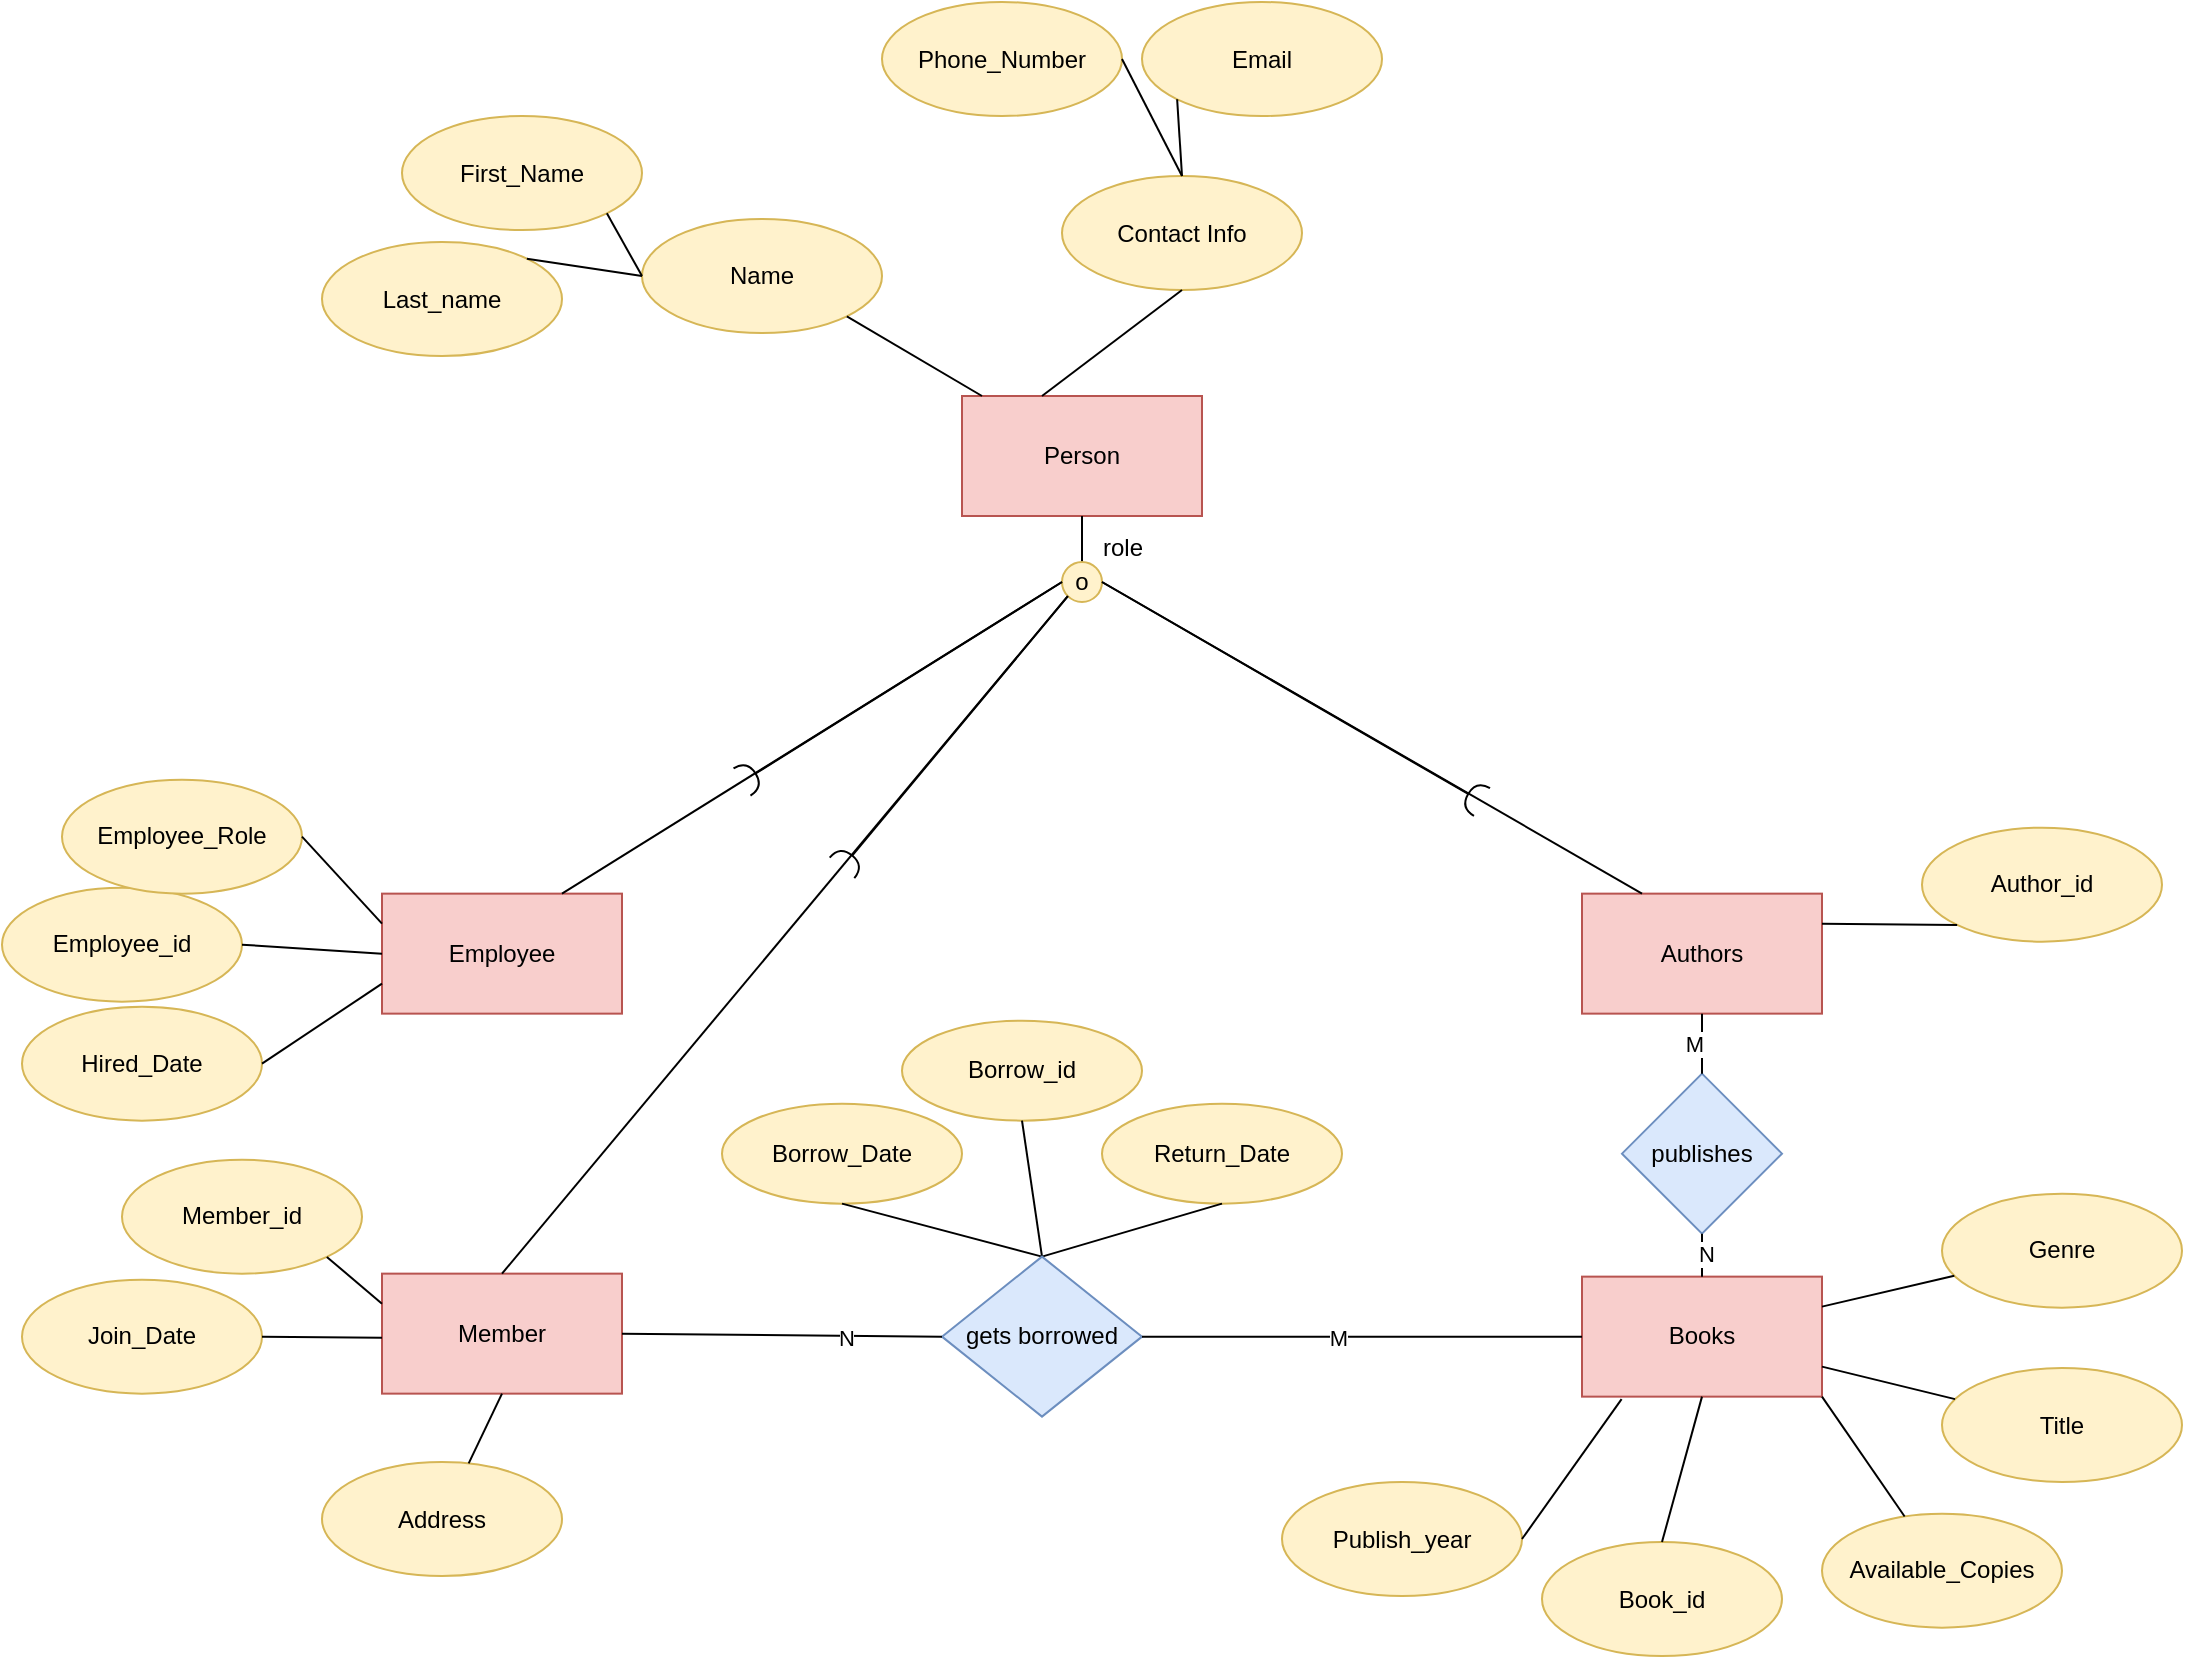 <mxfile version="24.3.1" type="device">
  <diagram name="Page-1" id="1fcy4GSt3YCt3o32iw6c">
    <mxGraphModel dx="1016" dy="85" grid="1" gridSize="10" guides="1" tooltips="1" connect="1" arrows="1" fold="1" page="1" pageScale="1" pageWidth="850" pageHeight="1100" math="0" shadow="0">
      <root>
        <mxCell id="0" />
        <mxCell id="1" parent="0" />
        <mxCell id="-2vKSIIsbiajAvd41ciG-32" value="Person" style="rounded=0;whiteSpace=wrap;html=1;fillColor=#f8cecc;strokeColor=#b85450;" parent="1" vertex="1">
          <mxGeometry x="430" y="637" width="120" height="60" as="geometry" />
        </mxCell>
        <mxCell id="-2vKSIIsbiajAvd41ciG-36" value="" style="ellipse;whiteSpace=wrap;html=1;align=center;aspect=fixed;fillColor=none;strokeColor=none;resizable=0;perimeter=centerPerimeter;rotatable=0;allowArrows=0;points=[];outlineConnect=1;" parent="1" vertex="1">
          <mxGeometry x="500" y="627" width="10" height="10" as="geometry" />
        </mxCell>
        <mxCell id="-2vKSIIsbiajAvd41ciG-39" value="" style="ellipse;whiteSpace=wrap;html=1;align=center;aspect=fixed;fillColor=none;strokeColor=none;resizable=0;perimeter=centerPerimeter;rotatable=0;allowArrows=0;points=[];outlineConnect=1;" parent="1" vertex="1">
          <mxGeometry x="660" y="670" width="10" height="10" as="geometry" />
        </mxCell>
        <mxCell id="-2vKSIIsbiajAvd41ciG-47" value="" style="endArrow=none;html=1;rounded=0;entryX=0.5;entryY=1;entryDx=0;entryDy=0;" parent="1" target="-2vKSIIsbiajAvd41ciG-32" edge="1">
          <mxGeometry width="50" height="50" relative="1" as="geometry">
            <mxPoint x="490" y="720" as="sourcePoint" />
            <mxPoint x="510" y="830" as="targetPoint" />
          </mxGeometry>
        </mxCell>
        <mxCell id="-2vKSIIsbiajAvd41ciG-49" value="o" style="ellipse;whiteSpace=wrap;html=1;aspect=fixed;fillColor=#fff2cc;strokeColor=#d6b656;" parent="1" vertex="1">
          <mxGeometry x="480" y="720" width="20" height="20" as="geometry" />
        </mxCell>
        <mxCell id="-2vKSIIsbiajAvd41ciG-50" value="Authors" style="rounded=0;whiteSpace=wrap;html=1;fillColor=#f8cecc;strokeColor=#b85450;" parent="1" vertex="1">
          <mxGeometry x="740" y="885.82" width="120" height="60" as="geometry" />
        </mxCell>
        <mxCell id="-2vKSIIsbiajAvd41ciG-51" value="Employee" style="rounded=0;whiteSpace=wrap;html=1;fillColor=#f8cecc;strokeColor=#b85450;" parent="1" vertex="1">
          <mxGeometry x="140" y="885.82" width="120" height="60" as="geometry" />
        </mxCell>
        <mxCell id="-2vKSIIsbiajAvd41ciG-52" value="Member" style="rounded=0;whiteSpace=wrap;html=1;fillColor=#f8cecc;strokeColor=#b85450;" parent="1" vertex="1">
          <mxGeometry x="140" y="1075.82" width="120" height="60" as="geometry" />
        </mxCell>
        <mxCell id="-2vKSIIsbiajAvd41ciG-54" value="Books" style="rounded=0;whiteSpace=wrap;html=1;fillColor=#f8cecc;strokeColor=#b85450;" parent="1" vertex="1">
          <mxGeometry x="740" y="1077.32" width="120" height="60" as="geometry" />
        </mxCell>
        <mxCell id="-2vKSIIsbiajAvd41ciG-55" value="publishes" style="rhombus;whiteSpace=wrap;html=1;fillColor=#dae8fc;strokeColor=#6c8ebf;" parent="1" vertex="1">
          <mxGeometry x="760" y="975.82" width="80" height="80" as="geometry" />
        </mxCell>
        <mxCell id="-2vKSIIsbiajAvd41ciG-56" value="" style="endArrow=none;html=1;rounded=0;exitX=0.5;exitY=0;exitDx=0;exitDy=0;entryX=0.5;entryY=1;entryDx=0;entryDy=0;" parent="1" source="-2vKSIIsbiajAvd41ciG-55" target="-2vKSIIsbiajAvd41ciG-50" edge="1">
          <mxGeometry width="50" height="50" relative="1" as="geometry">
            <mxPoint x="410" y="995.82" as="sourcePoint" />
            <mxPoint x="460" y="945.82" as="targetPoint" />
          </mxGeometry>
        </mxCell>
        <mxCell id="-2vKSIIsbiajAvd41ciG-57" value="M" style="edgeLabel;html=1;align=center;verticalAlign=middle;resizable=0;points=[];" parent="-2vKSIIsbiajAvd41ciG-56" connectable="0" vertex="1">
          <mxGeometry x="0.074" y="4" relative="1" as="geometry">
            <mxPoint y="1" as="offset" />
          </mxGeometry>
        </mxCell>
        <mxCell id="-2vKSIIsbiajAvd41ciG-58" value="Borrow_id" style="ellipse;whiteSpace=wrap;html=1;fillColor=#fff2cc;strokeColor=#d6b656;" parent="1" vertex="1">
          <mxGeometry x="400" y="949.32" width="120" height="50" as="geometry" />
        </mxCell>
        <mxCell id="-2vKSIIsbiajAvd41ciG-61" value="Borrow_Date" style="ellipse;whiteSpace=wrap;html=1;fillColor=#fff2cc;strokeColor=#d6b656;" parent="1" vertex="1">
          <mxGeometry x="310" y="990.82" width="120" height="50" as="geometry" />
        </mxCell>
        <mxCell id="-2vKSIIsbiajAvd41ciG-62" value="Return_Date" style="ellipse;whiteSpace=wrap;html=1;fillColor=#fff2cc;strokeColor=#d6b656;" parent="1" vertex="1">
          <mxGeometry x="500" y="990.82" width="120" height="50" as="geometry" />
        </mxCell>
        <mxCell id="-2vKSIIsbiajAvd41ciG-63" value="" style="endArrow=none;html=1;rounded=0;exitX=0.5;exitY=0;exitDx=0;exitDy=0;entryX=0.5;entryY=1;entryDx=0;entryDy=0;" parent="1" source="-2vKSIIsbiajAvd41ciG-131" target="-2vKSIIsbiajAvd41ciG-62" edge="1">
          <mxGeometry width="50" height="50" relative="1" as="geometry">
            <mxPoint x="510" y="1075.82" as="sourcePoint" />
            <mxPoint x="770" y="1134.32" as="targetPoint" />
          </mxGeometry>
        </mxCell>
        <mxCell id="-2vKSIIsbiajAvd41ciG-64" value="" style="endArrow=none;html=1;rounded=0;exitX=0.5;exitY=0;exitDx=0;exitDy=0;entryX=0.5;entryY=1;entryDx=0;entryDy=0;" parent="1" source="-2vKSIIsbiajAvd41ciG-131" target="-2vKSIIsbiajAvd41ciG-61" edge="1">
          <mxGeometry width="50" height="50" relative="1" as="geometry">
            <mxPoint x="510" y="1075.82" as="sourcePoint" />
            <mxPoint x="770" y="1134.32" as="targetPoint" />
          </mxGeometry>
        </mxCell>
        <mxCell id="-2vKSIIsbiajAvd41ciG-67" value="" style="endArrow=none;html=1;rounded=0;exitX=0.5;exitY=1;exitDx=0;exitDy=0;entryX=0.5;entryY=0;entryDx=0;entryDy=0;" parent="1" source="-2vKSIIsbiajAvd41ciG-58" target="-2vKSIIsbiajAvd41ciG-131" edge="1">
          <mxGeometry width="50" height="50" relative="1" as="geometry">
            <mxPoint x="390" y="1134.32" as="sourcePoint" />
            <mxPoint x="510" y="1075.82" as="targetPoint" />
          </mxGeometry>
        </mxCell>
        <mxCell id="-2vKSIIsbiajAvd41ciG-69" value="Member_id" style="ellipse;whiteSpace=wrap;html=1;fillColor=#fff2cc;strokeColor=#d6b656;" parent="1" vertex="1">
          <mxGeometry x="10" y="1018.82" width="120" height="57" as="geometry" />
        </mxCell>
        <mxCell id="-2vKSIIsbiajAvd41ciG-70" value="Join_Date" style="ellipse;whiteSpace=wrap;html=1;fillColor=#fff2cc;strokeColor=#d6b656;" parent="1" vertex="1">
          <mxGeometry x="-40" y="1078.82" width="120" height="57" as="geometry" />
        </mxCell>
        <mxCell id="-2vKSIIsbiajAvd41ciG-71" value="Address" style="ellipse;whiteSpace=wrap;html=1;fillColor=#fff2cc;strokeColor=#d6b656;" parent="1" vertex="1">
          <mxGeometry x="110" y="1170" width="120" height="57" as="geometry" />
        </mxCell>
        <mxCell id="-2vKSIIsbiajAvd41ciG-72" style="edgeStyle=orthogonalEdgeStyle;rounded=0;orthogonalLoop=1;jettySize=auto;html=1;exitX=0.5;exitY=1;exitDx=0;exitDy=0;" parent="1" source="-2vKSIIsbiajAvd41ciG-71" target="-2vKSIIsbiajAvd41ciG-71" edge="1">
          <mxGeometry relative="1" as="geometry" />
        </mxCell>
        <mxCell id="-2vKSIIsbiajAvd41ciG-76" value="" style="endArrow=none;html=1;rounded=0;entryX=1;entryY=0.5;entryDx=0;entryDy=0;" parent="1" target="-2vKSIIsbiajAvd41ciG-70" edge="1">
          <mxGeometry relative="1" as="geometry">
            <mxPoint x="140" y="1107.82" as="sourcePoint" />
            <mxPoint x="260" y="1125.82" as="targetPoint" />
          </mxGeometry>
        </mxCell>
        <mxCell id="-2vKSIIsbiajAvd41ciG-77" value="" style="endArrow=none;html=1;rounded=0;entryX=0;entryY=0.25;entryDx=0;entryDy=0;exitX=1;exitY=1;exitDx=0;exitDy=0;" parent="1" source="-2vKSIIsbiajAvd41ciG-69" target="-2vKSIIsbiajAvd41ciG-52" edge="1">
          <mxGeometry relative="1" as="geometry">
            <mxPoint x="100" y="1125.82" as="sourcePoint" />
            <mxPoint x="260" y="1125.82" as="targetPoint" />
          </mxGeometry>
        </mxCell>
        <mxCell id="-2vKSIIsbiajAvd41ciG-79" value="" style="endArrow=none;html=1;rounded=0;exitX=0.5;exitY=1;exitDx=0;exitDy=0;" parent="1" source="-2vKSIIsbiajAvd41ciG-52" target="-2vKSIIsbiajAvd41ciG-71" edge="1">
          <mxGeometry relative="1" as="geometry">
            <mxPoint x="100" y="1125.82" as="sourcePoint" />
            <mxPoint x="260" y="1125.82" as="targetPoint" />
          </mxGeometry>
        </mxCell>
        <mxCell id="-2vKSIIsbiajAvd41ciG-82" value="Genre" style="ellipse;whiteSpace=wrap;html=1;fillColor=#fff2cc;strokeColor=#d6b656;" parent="1" vertex="1">
          <mxGeometry x="920" y="1035.82" width="120" height="57" as="geometry" />
        </mxCell>
        <mxCell id="-2vKSIIsbiajAvd41ciG-83" value="Title" style="ellipse;whiteSpace=wrap;html=1;fillColor=#fff2cc;strokeColor=#d6b656;" parent="1" vertex="1">
          <mxGeometry x="920" y="1123" width="120" height="57" as="geometry" />
        </mxCell>
        <mxCell id="-2vKSIIsbiajAvd41ciG-84" value="Available_Copies" style="ellipse;whiteSpace=wrap;html=1;fillColor=#fff2cc;strokeColor=#d6b656;align=center;" parent="1" vertex="1">
          <mxGeometry x="860" y="1195.82" width="120" height="57" as="geometry" />
        </mxCell>
        <mxCell id="-2vKSIIsbiajAvd41ciG-85" value="Book_id" style="ellipse;whiteSpace=wrap;html=1;fillColor=#fff2cc;strokeColor=#d6b656;" parent="1" vertex="1">
          <mxGeometry x="720" y="1210" width="120" height="57" as="geometry" />
        </mxCell>
        <mxCell id="-2vKSIIsbiajAvd41ciG-86" value="Publish_year" style="ellipse;whiteSpace=wrap;html=1;fillColor=#fff2cc;strokeColor=#d6b656;" parent="1" vertex="1">
          <mxGeometry x="590" y="1180" width="120" height="57" as="geometry" />
        </mxCell>
        <mxCell id="-2vKSIIsbiajAvd41ciG-87" value="" style="endArrow=none;html=1;rounded=0;exitX=1;exitY=0.5;exitDx=0;exitDy=0;entryX=0.165;entryY=1.021;entryDx=0;entryDy=0;entryPerimeter=0;" parent="1" source="-2vKSIIsbiajAvd41ciG-86" target="-2vKSIIsbiajAvd41ciG-54" edge="1">
          <mxGeometry relative="1" as="geometry">
            <mxPoint x="540" y="1125.82" as="sourcePoint" />
            <mxPoint x="700" y="1125.82" as="targetPoint" />
          </mxGeometry>
        </mxCell>
        <mxCell id="-2vKSIIsbiajAvd41ciG-88" value="" style="endArrow=none;html=1;rounded=0;entryX=0.5;entryY=0;entryDx=0;entryDy=0;exitX=0.5;exitY=1;exitDx=0;exitDy=0;" parent="1" source="-2vKSIIsbiajAvd41ciG-54" target="-2vKSIIsbiajAvd41ciG-85" edge="1">
          <mxGeometry relative="1" as="geometry">
            <mxPoint x="540" y="1125.82" as="sourcePoint" />
            <mxPoint x="700" y="1125.82" as="targetPoint" />
          </mxGeometry>
        </mxCell>
        <mxCell id="-2vKSIIsbiajAvd41ciG-89" value="" style="endArrow=none;html=1;rounded=0;exitX=1;exitY=1;exitDx=0;exitDy=0;" parent="1" source="-2vKSIIsbiajAvd41ciG-54" target="-2vKSIIsbiajAvd41ciG-84" edge="1">
          <mxGeometry relative="1" as="geometry">
            <mxPoint x="540" y="1125.82" as="sourcePoint" />
            <mxPoint x="700" y="1125.82" as="targetPoint" />
          </mxGeometry>
        </mxCell>
        <mxCell id="-2vKSIIsbiajAvd41ciG-90" value="" style="endArrow=none;html=1;rounded=0;exitX=1;exitY=0.75;exitDx=0;exitDy=0;" parent="1" source="-2vKSIIsbiajAvd41ciG-54" target="-2vKSIIsbiajAvd41ciG-83" edge="1">
          <mxGeometry relative="1" as="geometry">
            <mxPoint x="540" y="1125.82" as="sourcePoint" />
            <mxPoint x="700" y="1125.82" as="targetPoint" />
          </mxGeometry>
        </mxCell>
        <mxCell id="-2vKSIIsbiajAvd41ciG-91" value="" style="endArrow=none;html=1;rounded=0;exitX=1;exitY=0.25;exitDx=0;exitDy=0;" parent="1" source="-2vKSIIsbiajAvd41ciG-54" target="-2vKSIIsbiajAvd41ciG-82" edge="1">
          <mxGeometry relative="1" as="geometry">
            <mxPoint x="540" y="1125.82" as="sourcePoint" />
            <mxPoint x="700" y="1125.82" as="targetPoint" />
          </mxGeometry>
        </mxCell>
        <mxCell id="-2vKSIIsbiajAvd41ciG-94" value="Author_id" style="ellipse;whiteSpace=wrap;html=1;fillColor=#fff2cc;strokeColor=#d6b656;" parent="1" vertex="1">
          <mxGeometry x="910" y="852.82" width="120" height="57" as="geometry" />
        </mxCell>
        <mxCell id="-2vKSIIsbiajAvd41ciG-97" value="" style="endArrow=none;html=1;rounded=0;entryX=0;entryY=1;entryDx=0;entryDy=0;exitX=1;exitY=0.25;exitDx=0;exitDy=0;" parent="1" source="-2vKSIIsbiajAvd41ciG-50" target="-2vKSIIsbiajAvd41ciG-94" edge="1">
          <mxGeometry relative="1" as="geometry">
            <mxPoint x="540" y="955.82" as="sourcePoint" />
            <mxPoint x="700" y="955.82" as="targetPoint" />
          </mxGeometry>
        </mxCell>
        <mxCell id="-2vKSIIsbiajAvd41ciG-98" value="Employee_id" style="ellipse;whiteSpace=wrap;html=1;fillColor=#fff2cc;strokeColor=#d6b656;" parent="1" vertex="1">
          <mxGeometry x="-50" y="882.82" width="120" height="57" as="geometry" />
        </mxCell>
        <mxCell id="-2vKSIIsbiajAvd41ciG-99" value="Employee_Role" style="ellipse;whiteSpace=wrap;html=1;fillColor=#fff2cc;strokeColor=#d6b656;" parent="1" vertex="1">
          <mxGeometry x="-20" y="828.82" width="120" height="57" as="geometry" />
        </mxCell>
        <mxCell id="-2vKSIIsbiajAvd41ciG-100" value="" style="endArrow=none;html=1;rounded=0;entryX=0;entryY=0.25;entryDx=0;entryDy=0;exitX=1;exitY=0.5;exitDx=0;exitDy=0;" parent="1" source="-2vKSIIsbiajAvd41ciG-99" target="-2vKSIIsbiajAvd41ciG-51" edge="1">
          <mxGeometry relative="1" as="geometry">
            <mxPoint x="80" y="875.82" as="sourcePoint" />
            <mxPoint x="370" y="995.82" as="targetPoint" />
          </mxGeometry>
        </mxCell>
        <mxCell id="-2vKSIIsbiajAvd41ciG-101" value="" style="endArrow=none;html=1;rounded=0;exitX=1;exitY=0.5;exitDx=0;exitDy=0;entryX=0;entryY=0.5;entryDx=0;entryDy=0;" parent="1" source="-2vKSIIsbiajAvd41ciG-98" target="-2vKSIIsbiajAvd41ciG-51" edge="1">
          <mxGeometry relative="1" as="geometry">
            <mxPoint x="210" y="995.82" as="sourcePoint" />
            <mxPoint x="370" y="995.82" as="targetPoint" />
          </mxGeometry>
        </mxCell>
        <mxCell id="-2vKSIIsbiajAvd41ciG-110" value="Name" style="ellipse;whiteSpace=wrap;html=1;fillColor=#fff2cc;strokeColor=#d6b656;" parent="1" vertex="1">
          <mxGeometry x="270" y="548.5" width="120" height="57" as="geometry" />
        </mxCell>
        <mxCell id="-2vKSIIsbiajAvd41ciG-111" value="" style="endArrow=none;html=1;rounded=0;entryX=1;entryY=1;entryDx=0;entryDy=0;exitX=0;exitY=0;exitDx=0;exitDy=0;" parent="1" target="-2vKSIIsbiajAvd41ciG-110" edge="1">
          <mxGeometry relative="1" as="geometry">
            <mxPoint x="440" y="637.0" as="sourcePoint" />
            <mxPoint x="-270" y="667" as="targetPoint" />
          </mxGeometry>
        </mxCell>
        <mxCell id="-2vKSIIsbiajAvd41ciG-112" value="First_Name" style="ellipse;whiteSpace=wrap;html=1;fillColor=#fff2cc;strokeColor=#d6b656;" parent="1" vertex="1">
          <mxGeometry x="150" y="497.0" width="120" height="57" as="geometry" />
        </mxCell>
        <mxCell id="-2vKSIIsbiajAvd41ciG-113" value="Last_name" style="ellipse;whiteSpace=wrap;html=1;fillColor=#fff2cc;strokeColor=#d6b656;" parent="1" vertex="1">
          <mxGeometry x="110" y="560" width="120" height="57" as="geometry" />
        </mxCell>
        <mxCell id="-2vKSIIsbiajAvd41ciG-114" value="" style="endArrow=none;html=1;rounded=0;entryX=1;entryY=1;entryDx=0;entryDy=0;exitX=0;exitY=0.5;exitDx=0;exitDy=0;" parent="1" source="-2vKSIIsbiajAvd41ciG-110" target="-2vKSIIsbiajAvd41ciG-112" edge="1">
          <mxGeometry width="50" height="50" relative="1" as="geometry">
            <mxPoint x="260" y="567" as="sourcePoint" />
            <mxPoint x="100" y="574" as="targetPoint" />
          </mxGeometry>
        </mxCell>
        <mxCell id="-2vKSIIsbiajAvd41ciG-115" value="" style="endArrow=none;html=1;rounded=0;exitX=1;exitY=0;exitDx=0;exitDy=0;entryX=0;entryY=0.5;entryDx=0;entryDy=0;" parent="1" source="-2vKSIIsbiajAvd41ciG-113" target="-2vKSIIsbiajAvd41ciG-110" edge="1">
          <mxGeometry width="50" height="50" relative="1" as="geometry">
            <mxPoint x="-70" y="637" as="sourcePoint" />
            <mxPoint x="260" y="577" as="targetPoint" />
          </mxGeometry>
        </mxCell>
        <mxCell id="-2vKSIIsbiajAvd41ciG-116" value="Contact Info" style="ellipse;whiteSpace=wrap;html=1;fillColor=#fff2cc;strokeColor=#d6b656;" parent="1" vertex="1">
          <mxGeometry x="480" y="527" width="120" height="57" as="geometry" />
        </mxCell>
        <mxCell id="-2vKSIIsbiajAvd41ciG-117" value="" style="endArrow=none;html=1;rounded=0;exitX=0.5;exitY=1;exitDx=0;exitDy=0;entryX=0.25;entryY=0;entryDx=0;entryDy=0;" parent="1" source="-2vKSIIsbiajAvd41ciG-116" edge="1">
          <mxGeometry relative="1" as="geometry">
            <mxPoint x="-110" y="417.0" as="sourcePoint" />
            <mxPoint x="470" y="637.0" as="targetPoint" />
          </mxGeometry>
        </mxCell>
        <mxCell id="-2vKSIIsbiajAvd41ciG-118" value="Phone_Number" style="ellipse;whiteSpace=wrap;html=1;fillColor=#fff2cc;strokeColor=#d6b656;" parent="1" vertex="1">
          <mxGeometry x="390" y="440.0" width="120" height="57" as="geometry" />
        </mxCell>
        <mxCell id="-2vKSIIsbiajAvd41ciG-119" value="Email" style="ellipse;whiteSpace=wrap;html=1;fillColor=#fff2cc;strokeColor=#d6b656;" parent="1" vertex="1">
          <mxGeometry x="520" y="440" width="120" height="57" as="geometry" />
        </mxCell>
        <mxCell id="-2vKSIIsbiajAvd41ciG-120" value="" style="endArrow=none;html=1;rounded=0;entryX=0.5;entryY=0;entryDx=0;entryDy=0;exitX=0;exitY=1;exitDx=0;exitDy=0;" parent="1" source="-2vKSIIsbiajAvd41ciG-119" target="-2vKSIIsbiajAvd41ciG-116" edge="1">
          <mxGeometry width="50" height="50" relative="1" as="geometry">
            <mxPoint x="250" y="467.0" as="sourcePoint" />
            <mxPoint x="300" y="417.0" as="targetPoint" />
          </mxGeometry>
        </mxCell>
        <mxCell id="-2vKSIIsbiajAvd41ciG-121" value="" style="endArrow=none;html=1;rounded=0;entryX=1;entryY=0.5;entryDx=0;entryDy=0;exitX=0.5;exitY=0;exitDx=0;exitDy=0;" parent="1" source="-2vKSIIsbiajAvd41ciG-116" target="-2vKSIIsbiajAvd41ciG-118" edge="1">
          <mxGeometry width="50" height="50" relative="1" as="geometry">
            <mxPoint x="250" y="467.0" as="sourcePoint" />
            <mxPoint x="300" y="417.0" as="targetPoint" />
          </mxGeometry>
        </mxCell>
        <mxCell id="-2vKSIIsbiajAvd41ciG-122" value="Hired_Date" style="ellipse;whiteSpace=wrap;html=1;fillColor=#fff2cc;strokeColor=#d6b656;" parent="1" vertex="1">
          <mxGeometry x="-40" y="942.32" width="120" height="57" as="geometry" />
        </mxCell>
        <mxCell id="-2vKSIIsbiajAvd41ciG-123" value="" style="endArrow=none;html=1;rounded=0;entryX=0;entryY=0.75;entryDx=0;entryDy=0;exitX=1;exitY=0.5;exitDx=0;exitDy=0;" parent="1" source="-2vKSIIsbiajAvd41ciG-122" target="-2vKSIIsbiajAvd41ciG-51" edge="1">
          <mxGeometry width="50" height="50" relative="1" as="geometry">
            <mxPoint y="905.82" as="sourcePoint" />
            <mxPoint x="50" y="855.82" as="targetPoint" />
          </mxGeometry>
        </mxCell>
        <mxCell id="-2vKSIIsbiajAvd41ciG-129" value="" style="endArrow=none;html=1;rounded=0;exitX=0.5;exitY=0;exitDx=0;exitDy=0;entryX=0.5;entryY=1;entryDx=0;entryDy=0;" parent="1" source="-2vKSIIsbiajAvd41ciG-54" target="-2vKSIIsbiajAvd41ciG-55" edge="1">
          <mxGeometry relative="1" as="geometry">
            <mxPoint x="660" y="1055.82" as="sourcePoint" />
            <mxPoint x="800" y="1055.82" as="targetPoint" />
          </mxGeometry>
        </mxCell>
        <mxCell id="-2vKSIIsbiajAvd41ciG-130" value="N" style="edgeLabel;html=1;align=center;verticalAlign=middle;resizable=0;points=[];" parent="-2vKSIIsbiajAvd41ciG-129" vertex="1" connectable="0">
          <mxGeometry x="0.05" y="-1" relative="1" as="geometry">
            <mxPoint x="1" as="offset" />
          </mxGeometry>
        </mxCell>
        <mxCell id="-2vKSIIsbiajAvd41ciG-131" value="gets borrowed" style="rhombus;whiteSpace=wrap;html=1;fillColor=#dae8fc;strokeColor=#6c8ebf;" parent="1" vertex="1">
          <mxGeometry x="420" y="1067.32" width="100" height="80" as="geometry" />
        </mxCell>
        <mxCell id="-2vKSIIsbiajAvd41ciG-135" value="" style="endArrow=none;html=1;rounded=0;exitX=1;exitY=0.5;exitDx=0;exitDy=0;entryX=0;entryY=0.5;entryDx=0;entryDy=0;" parent="1" source="-2vKSIIsbiajAvd41ciG-52" target="-2vKSIIsbiajAvd41ciG-131" edge="1">
          <mxGeometry relative="1" as="geometry">
            <mxPoint x="500" y="1005.82" as="sourcePoint" />
            <mxPoint x="310" y="1105.82" as="targetPoint" />
          </mxGeometry>
        </mxCell>
        <mxCell id="-2vKSIIsbiajAvd41ciG-136" value="N" style="edgeLabel;html=1;align=center;verticalAlign=middle;resizable=0;points=[];" parent="-2vKSIIsbiajAvd41ciG-135" vertex="1" connectable="0">
          <mxGeometry x="0.391" y="-1" relative="1" as="geometry">
            <mxPoint as="offset" />
          </mxGeometry>
        </mxCell>
        <mxCell id="-2vKSIIsbiajAvd41ciG-139" value="" style="endArrow=none;html=1;rounded=0;entryX=0;entryY=0.5;entryDx=0;entryDy=0;exitX=1;exitY=0.5;exitDx=0;exitDy=0;" parent="1" source="-2vKSIIsbiajAvd41ciG-131" target="-2vKSIIsbiajAvd41ciG-54" edge="1">
          <mxGeometry relative="1" as="geometry">
            <mxPoint x="500" y="1115.82" as="sourcePoint" />
            <mxPoint x="660" y="1115.82" as="targetPoint" />
          </mxGeometry>
        </mxCell>
        <mxCell id="-2vKSIIsbiajAvd41ciG-140" value="M" style="edgeLabel;html=1;align=center;verticalAlign=middle;resizable=0;points=[];" parent="-2vKSIIsbiajAvd41ciG-139" vertex="1" connectable="0">
          <mxGeometry x="-0.115" relative="1" as="geometry">
            <mxPoint as="offset" />
          </mxGeometry>
        </mxCell>
        <mxCell id="-2vKSIIsbiajAvd41ciG-141" value="" style="endArrow=none;html=1;rounded=0;entryX=0;entryY=0.5;entryDx=0;entryDy=0;exitX=0.75;exitY=0;exitDx=0;exitDy=0;" parent="1" source="-2vKSIIsbiajAvd41ciG-51" target="-2vKSIIsbiajAvd41ciG-49" edge="1">
          <mxGeometry width="50" height="50" relative="1" as="geometry">
            <mxPoint x="620" y="920" as="sourcePoint" />
            <mxPoint x="670" y="870" as="targetPoint" />
          </mxGeometry>
        </mxCell>
        <mxCell id="-2vKSIIsbiajAvd41ciG-142" value="" style="endArrow=none;html=1;rounded=0;entryX=0;entryY=1;entryDx=0;entryDy=0;exitX=0.5;exitY=0;exitDx=0;exitDy=0;" parent="1" source="-2vKSIIsbiajAvd41ciG-52" target="-2vKSIIsbiajAvd41ciG-49" edge="1">
          <mxGeometry width="50" height="50" relative="1" as="geometry">
            <mxPoint x="620" y="920" as="sourcePoint" />
            <mxPoint x="670" y="870" as="targetPoint" />
          </mxGeometry>
        </mxCell>
        <mxCell id="-2vKSIIsbiajAvd41ciG-143" value="" style="endArrow=none;html=1;rounded=0;entryX=1;entryY=0.5;entryDx=0;entryDy=0;exitX=0.25;exitY=0;exitDx=0;exitDy=0;" parent="1" source="-2vKSIIsbiajAvd41ciG-50" target="-2vKSIIsbiajAvd41ciG-49" edge="1">
          <mxGeometry width="50" height="50" relative="1" as="geometry">
            <mxPoint x="620" y="920" as="sourcePoint" />
            <mxPoint x="670" y="870" as="targetPoint" />
          </mxGeometry>
        </mxCell>
        <mxCell id="-2vKSIIsbiajAvd41ciG-145" value="" style="ellipse;whiteSpace=wrap;html=1;align=center;aspect=fixed;fillColor=none;strokeColor=none;resizable=0;perimeter=centerPerimeter;rotatable=0;allowArrows=0;points=[];outlineConnect=1;" parent="1" vertex="1">
          <mxGeometry x="620" y="800" width="10" height="10" as="geometry" />
        </mxCell>
        <mxCell id="-2vKSIIsbiajAvd41ciG-147" value="" style="ellipse;whiteSpace=wrap;html=1;align=center;aspect=fixed;fillColor=none;strokeColor=none;resizable=0;perimeter=centerPerimeter;rotatable=0;allowArrows=0;points=[];outlineConnect=1;" parent="1" vertex="1">
          <mxGeometry x="620" y="800" width="10" height="10" as="geometry" />
        </mxCell>
        <mxCell id="-2vKSIIsbiajAvd41ciG-149" value="" style="ellipse;whiteSpace=wrap;html=1;align=center;aspect=fixed;fillColor=none;strokeColor=none;resizable=0;perimeter=centerPerimeter;rotatable=0;allowArrows=0;points=[];outlineConnect=1;" parent="1" vertex="1">
          <mxGeometry x="620" y="800" width="10" height="10" as="geometry" />
        </mxCell>
        <mxCell id="-2vKSIIsbiajAvd41ciG-150" value="" style="rounded=0;orthogonalLoop=1;jettySize=auto;html=1;endArrow=halfCircle;endFill=0;endSize=6;strokeWidth=1;sketch=0;fontSize=12;curved=1;exitX=0;exitY=1;exitDx=0;exitDy=0;" parent="1" source="-2vKSIIsbiajAvd41ciG-49" edge="1">
          <mxGeometry relative="1" as="geometry">
            <mxPoint x="482.929" y="740.001" as="sourcePoint" />
            <mxPoint x="370" y="872.93" as="targetPoint" />
          </mxGeometry>
        </mxCell>
        <mxCell id="-2vKSIIsbiajAvd41ciG-151" value="" style="ellipse;whiteSpace=wrap;html=1;align=center;aspect=fixed;fillColor=none;strokeColor=none;resizable=0;perimeter=centerPerimeter;rotatable=0;allowArrows=0;points=[];outlineConnect=1;" parent="1" vertex="1">
          <mxGeometry x="550" y="960" width="10" height="10" as="geometry" />
        </mxCell>
        <mxCell id="-2vKSIIsbiajAvd41ciG-152" value="" style="rounded=0;orthogonalLoop=1;jettySize=auto;html=1;endArrow=halfCircle;endFill=0;endSize=6;strokeWidth=1;sketch=0;fontSize=12;curved=1;exitX=1;exitY=0.5;exitDx=0;exitDy=0;" parent="1" source="-2vKSIIsbiajAvd41ciG-49" edge="1">
          <mxGeometry relative="1" as="geometry">
            <mxPoint x="575" y="965" as="sourcePoint" />
            <mxPoint x="690" y="840" as="targetPoint" />
          </mxGeometry>
        </mxCell>
        <mxCell id="-2vKSIIsbiajAvd41ciG-153" value="" style="ellipse;whiteSpace=wrap;html=1;align=center;aspect=fixed;fillColor=none;strokeColor=none;resizable=0;perimeter=centerPerimeter;rotatable=0;allowArrows=0;points=[];outlineConnect=1;" parent="1" vertex="1">
          <mxGeometry x="550" y="960" width="10" height="10" as="geometry" />
        </mxCell>
        <mxCell id="-2vKSIIsbiajAvd41ciG-154" value="" style="rounded=0;orthogonalLoop=1;jettySize=auto;html=1;endArrow=halfCircle;endFill=0;endSize=6;strokeWidth=1;sketch=0;fontSize=12;curved=1;exitX=0;exitY=0.5;exitDx=0;exitDy=0;" parent="1" source="-2vKSIIsbiajAvd41ciG-49" edge="1">
          <mxGeometry relative="1" as="geometry">
            <mxPoint x="575" y="965" as="sourcePoint" />
            <mxPoint x="320" y="830" as="targetPoint" />
          </mxGeometry>
        </mxCell>
        <mxCell id="-2vKSIIsbiajAvd41ciG-155" value="" style="ellipse;whiteSpace=wrap;html=1;align=center;aspect=fixed;fillColor=none;strokeColor=none;resizable=0;perimeter=centerPerimeter;rotatable=0;allowArrows=0;points=[];outlineConnect=1;" parent="1" vertex="1">
          <mxGeometry x="550" y="960" width="10" height="10" as="geometry" />
        </mxCell>
        <mxCell id="-2vKSIIsbiajAvd41ciG-156" value="role" style="text;html=1;align=center;verticalAlign=middle;resizable=0;points=[];autosize=1;strokeColor=none;fillColor=none;" parent="1" vertex="1">
          <mxGeometry x="490" y="698" width="40" height="30" as="geometry" />
        </mxCell>
      </root>
    </mxGraphModel>
  </diagram>
</mxfile>
